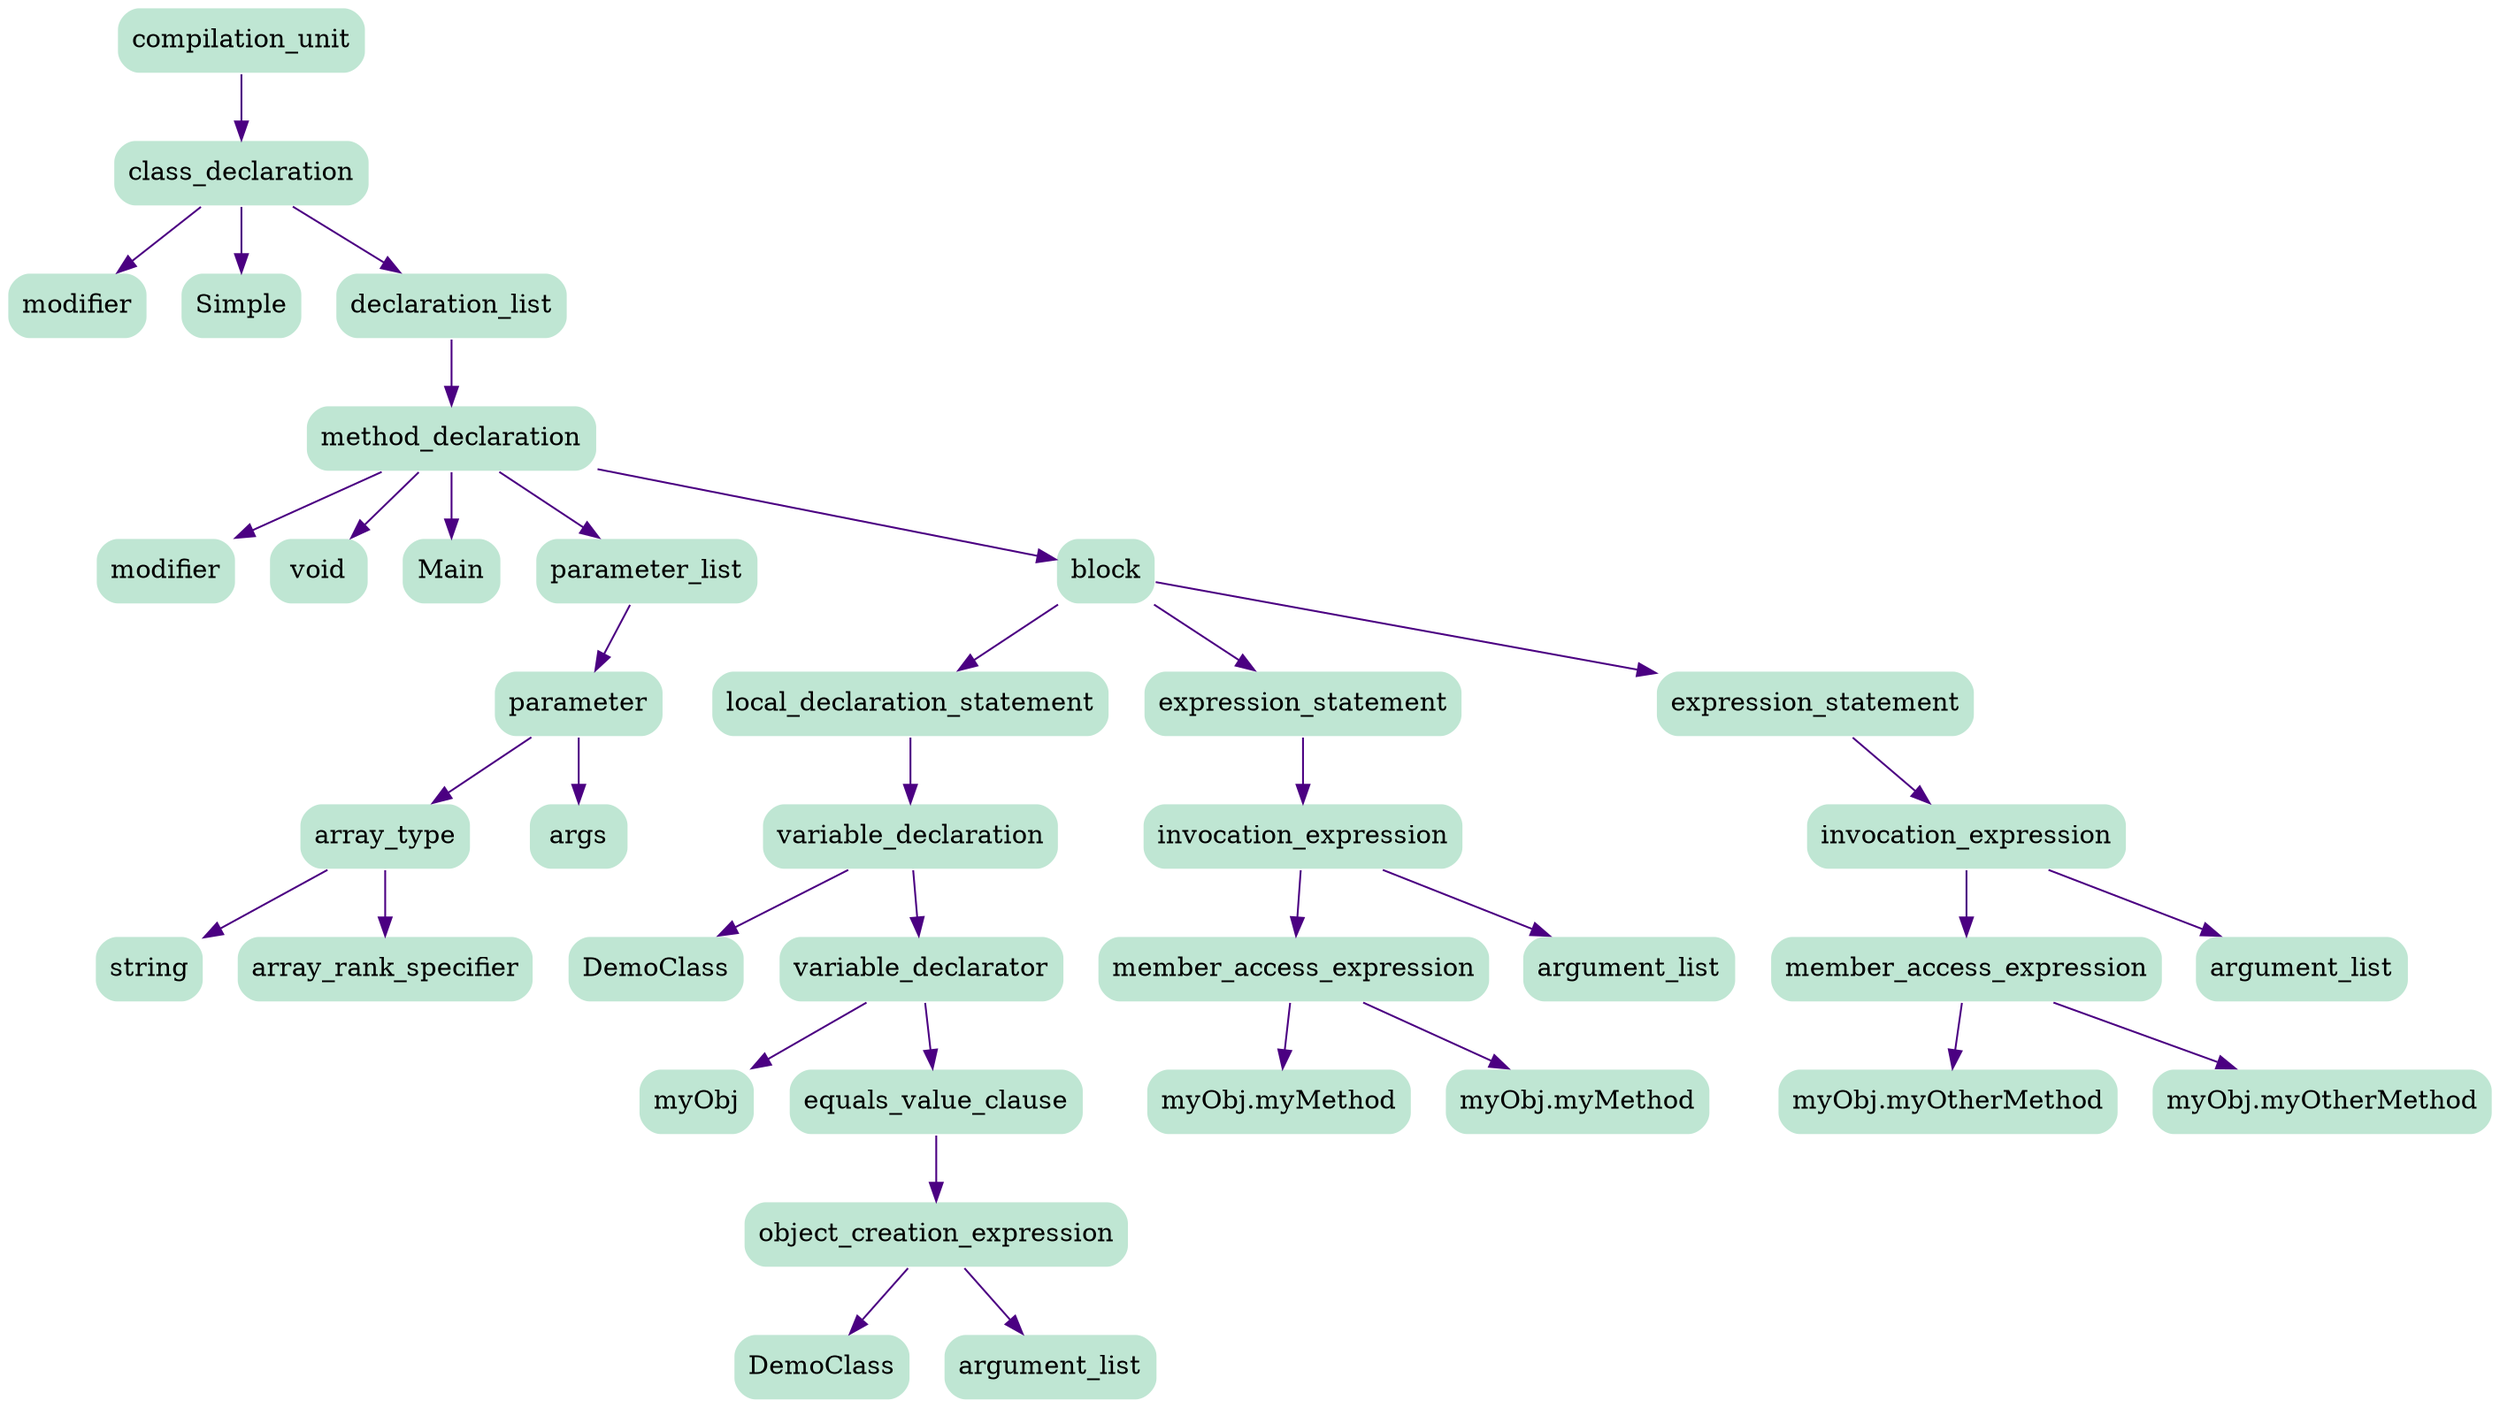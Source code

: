 digraph  {
5 [color=white, fillcolor="#BFE6D3", label=compilation_unit, node_type=compilation_unit, shape=box, style="rounded, filled"];
6 [color=white, fillcolor="#BFE6D3", label=class_declaration, node_type=class_declaration, shape=box, style="rounded, filled"];
7 [color=white, fillcolor="#BFE6D3", label=modifier, node_type=modifier, shape=box, style="rounded, filled"];
8 [color=white, fillcolor="#BFE6D3", label=Simple, node_type=identifier, shape=box, style="rounded, filled"];
9 [color=white, fillcolor="#BFE6D3", label=declaration_list, node_type=declaration_list, shape=box, style="rounded, filled"];
10 [color=white, fillcolor="#BFE6D3", label=method_declaration, node_type=method_declaration, shape=box, style="rounded, filled"];
11 [color=white, fillcolor="#BFE6D3", label=modifier, node_type=modifier, shape=box, style="rounded, filled"];
12 [color=white, fillcolor="#BFE6D3", label=void, node_type=void_keyword, shape=box, style="rounded, filled"];
13 [color=white, fillcolor="#BFE6D3", label=Main, node_type=identifier, shape=box, style="rounded, filled"];
14 [color=white, fillcolor="#BFE6D3", label=parameter_list, node_type=parameter_list, shape=box, style="rounded, filled"];
15 [color=white, fillcolor="#BFE6D3", label=parameter, node_type=parameter, shape=box, style="rounded, filled"];
16 [color=white, fillcolor="#BFE6D3", label=array_type, node_type=array_type, shape=box, style="rounded, filled"];
17 [color=white, fillcolor="#BFE6D3", label=string, node_type=predefined_type, shape=box, style="rounded, filled"];
18 [color=white, fillcolor="#BFE6D3", label=array_rank_specifier, node_type=array_rank_specifier, shape=box, style="rounded, filled"];
19 [color=white, fillcolor="#BFE6D3", label=args, node_type=identifier, shape=box, style="rounded, filled"];
20 [color=white, fillcolor="#BFE6D3", label=block, node_type=block, shape=box, style="rounded, filled"];
21 [color=white, fillcolor="#BFE6D3", label=local_declaration_statement, node_type=local_declaration_statement, shape=box, style="rounded, filled"];
22 [color=white, fillcolor="#BFE6D3", label=variable_declaration, node_type=variable_declaration, shape=box, style="rounded, filled"];
23 [color=white, fillcolor="#BFE6D3", label=DemoClass, node_type=identifier, shape=box, style="rounded, filled"];
24 [color=white, fillcolor="#BFE6D3", label=variable_declarator, node_type=variable_declarator, shape=box, style="rounded, filled"];
25 [color=white, fillcolor="#BFE6D3", label=myObj, node_type=identifier, shape=box, style="rounded, filled"];
26 [color=white, fillcolor="#BFE6D3", label=equals_value_clause, node_type=equals_value_clause, shape=box, style="rounded, filled"];
27 [color=white, fillcolor="#BFE6D3", label=object_creation_expression, node_type=object_creation_expression, shape=box, style="rounded, filled"];
28 [color=white, fillcolor="#BFE6D3", label=DemoClass, node_type=identifier, shape=box, style="rounded, filled"];
29 [color=white, fillcolor="#BFE6D3", label=argument_list, node_type=argument_list, shape=box, style="rounded, filled"];
30 [color=white, fillcolor="#BFE6D3", label=expression_statement, node_type=expression_statement, shape=box, style="rounded, filled"];
31 [color=white, fillcolor="#BFE6D3", label=invocation_expression, node_type=invocation_expression, shape=box, style="rounded, filled"];
32 [color=white, fillcolor="#BFE6D3", label=member_access_expression, node_type=member_access_expression, shape=box, style="rounded, filled"];
33 [color=white, fillcolor="#BFE6D3", label="myObj\.myMethod", node_type=identifier, shape=box, style="rounded, filled"];
34 [color=white, fillcolor="#BFE6D3", label="myObj\.myMethod", node_type=identifier, shape=box, style="rounded, filled"];
35 [color=white, fillcolor="#BFE6D3", label=argument_list, node_type=argument_list, shape=box, style="rounded, filled"];
36 [color=white, fillcolor="#BFE6D3", label=expression_statement, node_type=expression_statement, shape=box, style="rounded, filled"];
37 [color=white, fillcolor="#BFE6D3", label=invocation_expression, node_type=invocation_expression, shape=box, style="rounded, filled"];
38 [color=white, fillcolor="#BFE6D3", label=member_access_expression, node_type=member_access_expression, shape=box, style="rounded, filled"];
39 [color=white, fillcolor="#BFE6D3", label="myObj\.myOtherMethod", node_type=identifier, shape=box, style="rounded, filled"];
40 [color=white, fillcolor="#BFE6D3", label="myObj\.myOtherMethod", node_type=identifier, shape=box, style="rounded, filled"];
41 [color=white, fillcolor="#BFE6D3", label=argument_list, node_type=argument_list, shape=box, style="rounded, filled"];
5 -> 6  [color=indigo, edge_type=AST_edge, key=0, shape=vee];
6 -> 7  [color=indigo, edge_type=AST_edge, key=0, shape=vee];
6 -> 8  [color=indigo, edge_type=AST_edge, key=0, shape=vee];
6 -> 9  [color=indigo, edge_type=AST_edge, key=0, shape=vee];
9 -> 10  [color=indigo, edge_type=AST_edge, key=0, shape=vee];
10 -> 11  [color=indigo, edge_type=AST_edge, key=0, shape=vee];
10 -> 12  [color=indigo, edge_type=AST_edge, key=0, shape=vee];
10 -> 13  [color=indigo, edge_type=AST_edge, key=0, shape=vee];
10 -> 14  [color=indigo, edge_type=AST_edge, key=0, shape=vee];
10 -> 20  [color=indigo, edge_type=AST_edge, key=0, shape=vee];
14 -> 15  [color=indigo, edge_type=AST_edge, key=0, shape=vee];
15 -> 16  [color=indigo, edge_type=AST_edge, key=0, shape=vee];
15 -> 19  [color=indigo, edge_type=AST_edge, key=0, shape=vee];
16 -> 17  [color=indigo, edge_type=AST_edge, key=0, shape=vee];
16 -> 18  [color=indigo, edge_type=AST_edge, key=0, shape=vee];
20 -> 21  [color=indigo, edge_type=AST_edge, key=0, shape=vee];
20 -> 30  [color=indigo, edge_type=AST_edge, key=0, shape=vee];
20 -> 36  [color=indigo, edge_type=AST_edge, key=0, shape=vee];
21 -> 22  [color=indigo, edge_type=AST_edge, key=0, shape=vee];
22 -> 23  [color=indigo, edge_type=AST_edge, key=0, shape=vee];
22 -> 24  [color=indigo, edge_type=AST_edge, key=0, shape=vee];
24 -> 25  [color=indigo, edge_type=AST_edge, key=0, shape=vee];
24 -> 26  [color=indigo, edge_type=AST_edge, key=0, shape=vee];
26 -> 27  [color=indigo, edge_type=AST_edge, key=0, shape=vee];
27 -> 28  [color=indigo, edge_type=AST_edge, key=0, shape=vee];
27 -> 29  [color=indigo, edge_type=AST_edge, key=0, shape=vee];
30 -> 31  [color=indigo, edge_type=AST_edge, key=0, shape=vee];
31 -> 32  [color=indigo, edge_type=AST_edge, key=0, shape=vee];
31 -> 35  [color=indigo, edge_type=AST_edge, key=0, shape=vee];
32 -> 33  [color=indigo, edge_type=AST_edge, key=0, shape=vee];
32 -> 34  [color=indigo, edge_type=AST_edge, key=0, shape=vee];
36 -> 37  [color=indigo, edge_type=AST_edge, key=0, shape=vee];
37 -> 38  [color=indigo, edge_type=AST_edge, key=0, shape=vee];
37 -> 41  [color=indigo, edge_type=AST_edge, key=0, shape=vee];
38 -> 39  [color=indigo, edge_type=AST_edge, key=0, shape=vee];
38 -> 40  [color=indigo, edge_type=AST_edge, key=0, shape=vee];
}
